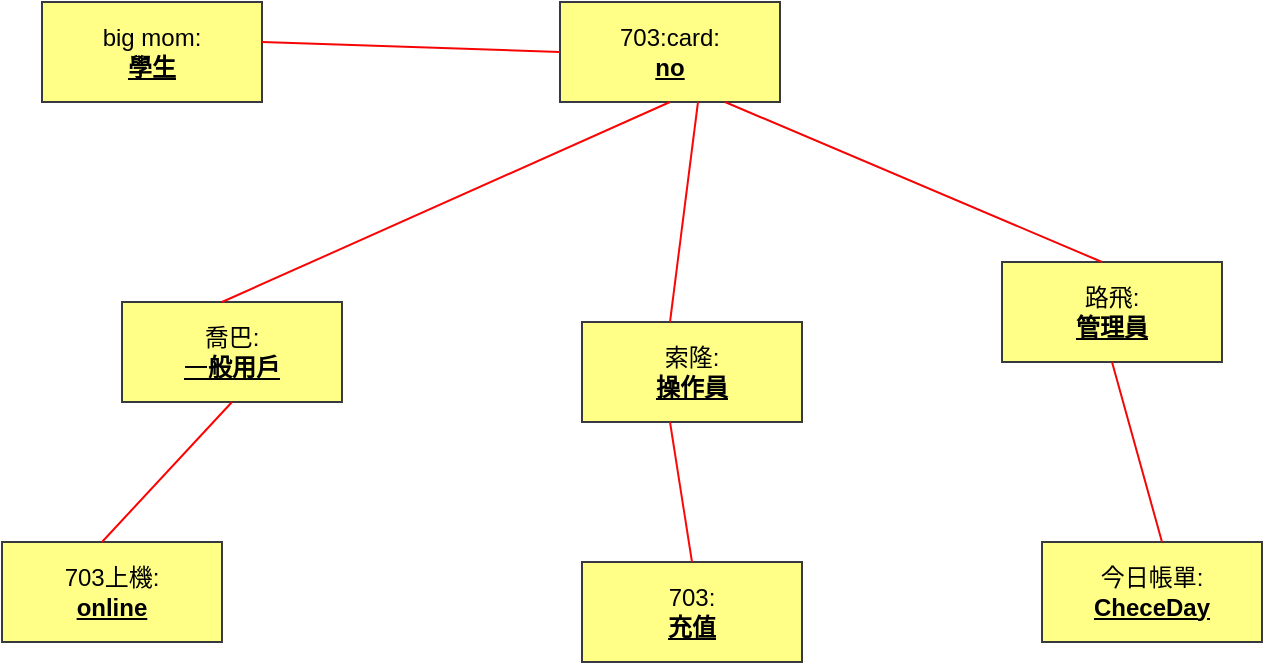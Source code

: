 <mxfile version="22.0.8" type="github">
  <diagram name="第 1 页" id="3-X8c7FFPBdBOCeyTaGA">
    <mxGraphModel dx="1002" dy="535" grid="1" gridSize="10" guides="1" tooltips="1" connect="1" arrows="1" fold="1" page="1" pageScale="1" pageWidth="827" pageHeight="1169" math="0" shadow="0">
      <root>
        <mxCell id="0" />
        <mxCell id="1" parent="0" />
        <mxCell id="L9GxHJ4bUL139dS-fuSp-4" value="big mom:&lt;br&gt;&lt;b&gt;&lt;u&gt;學生&lt;/u&gt;&lt;/b&gt;" style="html=1;whiteSpace=wrap;fillColor=#ffff88;strokeColor=#36393d;" vertex="1" parent="1">
          <mxGeometry x="100" y="100" width="110" height="50" as="geometry" />
        </mxCell>
        <mxCell id="L9GxHJ4bUL139dS-fuSp-12" value="703:card:&lt;br&gt;&lt;b&gt;&lt;u&gt;no&lt;/u&gt;&lt;/b&gt;" style="html=1;whiteSpace=wrap;fillColor=#ffff88;strokeColor=#36393d;" vertex="1" parent="1">
          <mxGeometry x="359" y="100" width="110" height="50" as="geometry" />
        </mxCell>
        <mxCell id="L9GxHJ4bUL139dS-fuSp-13" value="索隆:&lt;br&gt;&lt;b&gt;&lt;u&gt;操作員&lt;/u&gt;&lt;/b&gt;" style="html=1;whiteSpace=wrap;fillColor=#ffff88;strokeColor=#36393d;" vertex="1" parent="1">
          <mxGeometry x="370" y="260" width="110" height="50" as="geometry" />
        </mxCell>
        <mxCell id="L9GxHJ4bUL139dS-fuSp-14" value="703:&lt;br&gt;&lt;b&gt;&lt;u&gt;充值&lt;/u&gt;&lt;/b&gt;" style="html=1;whiteSpace=wrap;fillColor=#ffff88;strokeColor=#36393d;" vertex="1" parent="1">
          <mxGeometry x="370" y="380" width="110" height="50" as="geometry" />
        </mxCell>
        <mxCell id="L9GxHJ4bUL139dS-fuSp-15" value="喬巴:&lt;br&gt;&lt;u&gt;一&lt;b style=&quot;&quot;&gt;般用戶&lt;/b&gt;&lt;/u&gt;" style="html=1;whiteSpace=wrap;fillColor=#ffff88;strokeColor=#36393d;" vertex="1" parent="1">
          <mxGeometry x="140" y="250" width="110" height="50" as="geometry" />
        </mxCell>
        <mxCell id="L9GxHJ4bUL139dS-fuSp-16" value="703上機:&lt;br&gt;&lt;b&gt;&lt;u&gt;online&lt;/u&gt;&lt;/b&gt;" style="html=1;whiteSpace=wrap;fillColor=#ffff88;strokeColor=#36393d;" vertex="1" parent="1">
          <mxGeometry x="80" y="370" width="110" height="50" as="geometry" />
        </mxCell>
        <mxCell id="L9GxHJ4bUL139dS-fuSp-17" value="路飛:&lt;br&gt;&lt;b&gt;&lt;u&gt;管理員&lt;/u&gt;&lt;/b&gt;" style="html=1;whiteSpace=wrap;fillColor=#ffff88;strokeColor=#36393d;" vertex="1" parent="1">
          <mxGeometry x="580" y="230" width="110" height="50" as="geometry" />
        </mxCell>
        <mxCell id="L9GxHJ4bUL139dS-fuSp-18" value="今日帳單:&lt;br&gt;&lt;b&gt;&lt;u&gt;CheceDay&lt;/u&gt;&lt;/b&gt;" style="html=1;whiteSpace=wrap;fillColor=#ffff88;strokeColor=#36393d;" vertex="1" parent="1">
          <mxGeometry x="600" y="370" width="110" height="50" as="geometry" />
        </mxCell>
        <mxCell id="L9GxHJ4bUL139dS-fuSp-19" value="" style="endArrow=none;html=1;rounded=0;entryX=0.5;entryY=1;entryDx=0;entryDy=0;strokeColor=#fa0505;" edge="1" parent="1" target="L9GxHJ4bUL139dS-fuSp-12">
          <mxGeometry width="50" height="50" relative="1" as="geometry">
            <mxPoint x="190" y="250" as="sourcePoint" />
            <mxPoint x="240" y="200" as="targetPoint" />
          </mxGeometry>
        </mxCell>
        <mxCell id="L9GxHJ4bUL139dS-fuSp-20" value="" style="endArrow=none;html=1;rounded=0;entryX=0.75;entryY=1;entryDx=0;entryDy=0;strokeColor=#f60404;" edge="1" parent="1" target="L9GxHJ4bUL139dS-fuSp-12">
          <mxGeometry width="50" height="50" relative="1" as="geometry">
            <mxPoint x="630" y="230" as="sourcePoint" />
            <mxPoint x="680" y="180" as="targetPoint" />
          </mxGeometry>
        </mxCell>
        <mxCell id="L9GxHJ4bUL139dS-fuSp-21" value="" style="endArrow=none;html=1;rounded=0;exitX=0.5;exitY=0;exitDx=0;exitDy=0;strokeColor=#fb0909;" edge="1" parent="1" source="L9GxHJ4bUL139dS-fuSp-14">
          <mxGeometry width="50" height="50" relative="1" as="geometry">
            <mxPoint x="384" y="400" as="sourcePoint" />
            <mxPoint x="414" y="310" as="targetPoint" />
          </mxGeometry>
        </mxCell>
        <mxCell id="L9GxHJ4bUL139dS-fuSp-22" value="" style="endArrow=none;html=1;rounded=0;strokeColor=#f90606;" edge="1" parent="1">
          <mxGeometry width="50" height="50" relative="1" as="geometry">
            <mxPoint x="414" y="260" as="sourcePoint" />
            <mxPoint x="428" y="150" as="targetPoint" />
          </mxGeometry>
        </mxCell>
        <mxCell id="L9GxHJ4bUL139dS-fuSp-23" value="" style="endArrow=none;html=1;rounded=0;entryX=0.5;entryY=1;entryDx=0;entryDy=0;strokeColor=#ff0000;" edge="1" parent="1" target="L9GxHJ4bUL139dS-fuSp-15">
          <mxGeometry width="50" height="50" relative="1" as="geometry">
            <mxPoint x="130" y="370" as="sourcePoint" />
            <mxPoint x="180" y="320" as="targetPoint" />
          </mxGeometry>
        </mxCell>
        <mxCell id="L9GxHJ4bUL139dS-fuSp-24" value="" style="endArrow=none;html=1;rounded=0;entryX=0;entryY=0.5;entryDx=0;entryDy=0;exitX=1;exitY=0.4;exitDx=0;exitDy=0;exitPerimeter=0;strokeColor=#f60404;" edge="1" parent="1" source="L9GxHJ4bUL139dS-fuSp-4" target="L9GxHJ4bUL139dS-fuSp-12">
          <mxGeometry width="50" height="50" relative="1" as="geometry">
            <mxPoint x="210" y="130" as="sourcePoint" />
            <mxPoint x="260" y="80" as="targetPoint" />
          </mxGeometry>
        </mxCell>
        <mxCell id="L9GxHJ4bUL139dS-fuSp-26" value="" style="endArrow=none;html=1;rounded=0;entryX=0.5;entryY=1;entryDx=0;entryDy=0;strokeColor=#f20707;" edge="1" parent="1" target="L9GxHJ4bUL139dS-fuSp-17">
          <mxGeometry width="50" height="50" relative="1" as="geometry">
            <mxPoint x="660" y="370" as="sourcePoint" />
            <mxPoint x="710" y="320" as="targetPoint" />
          </mxGeometry>
        </mxCell>
      </root>
    </mxGraphModel>
  </diagram>
</mxfile>
